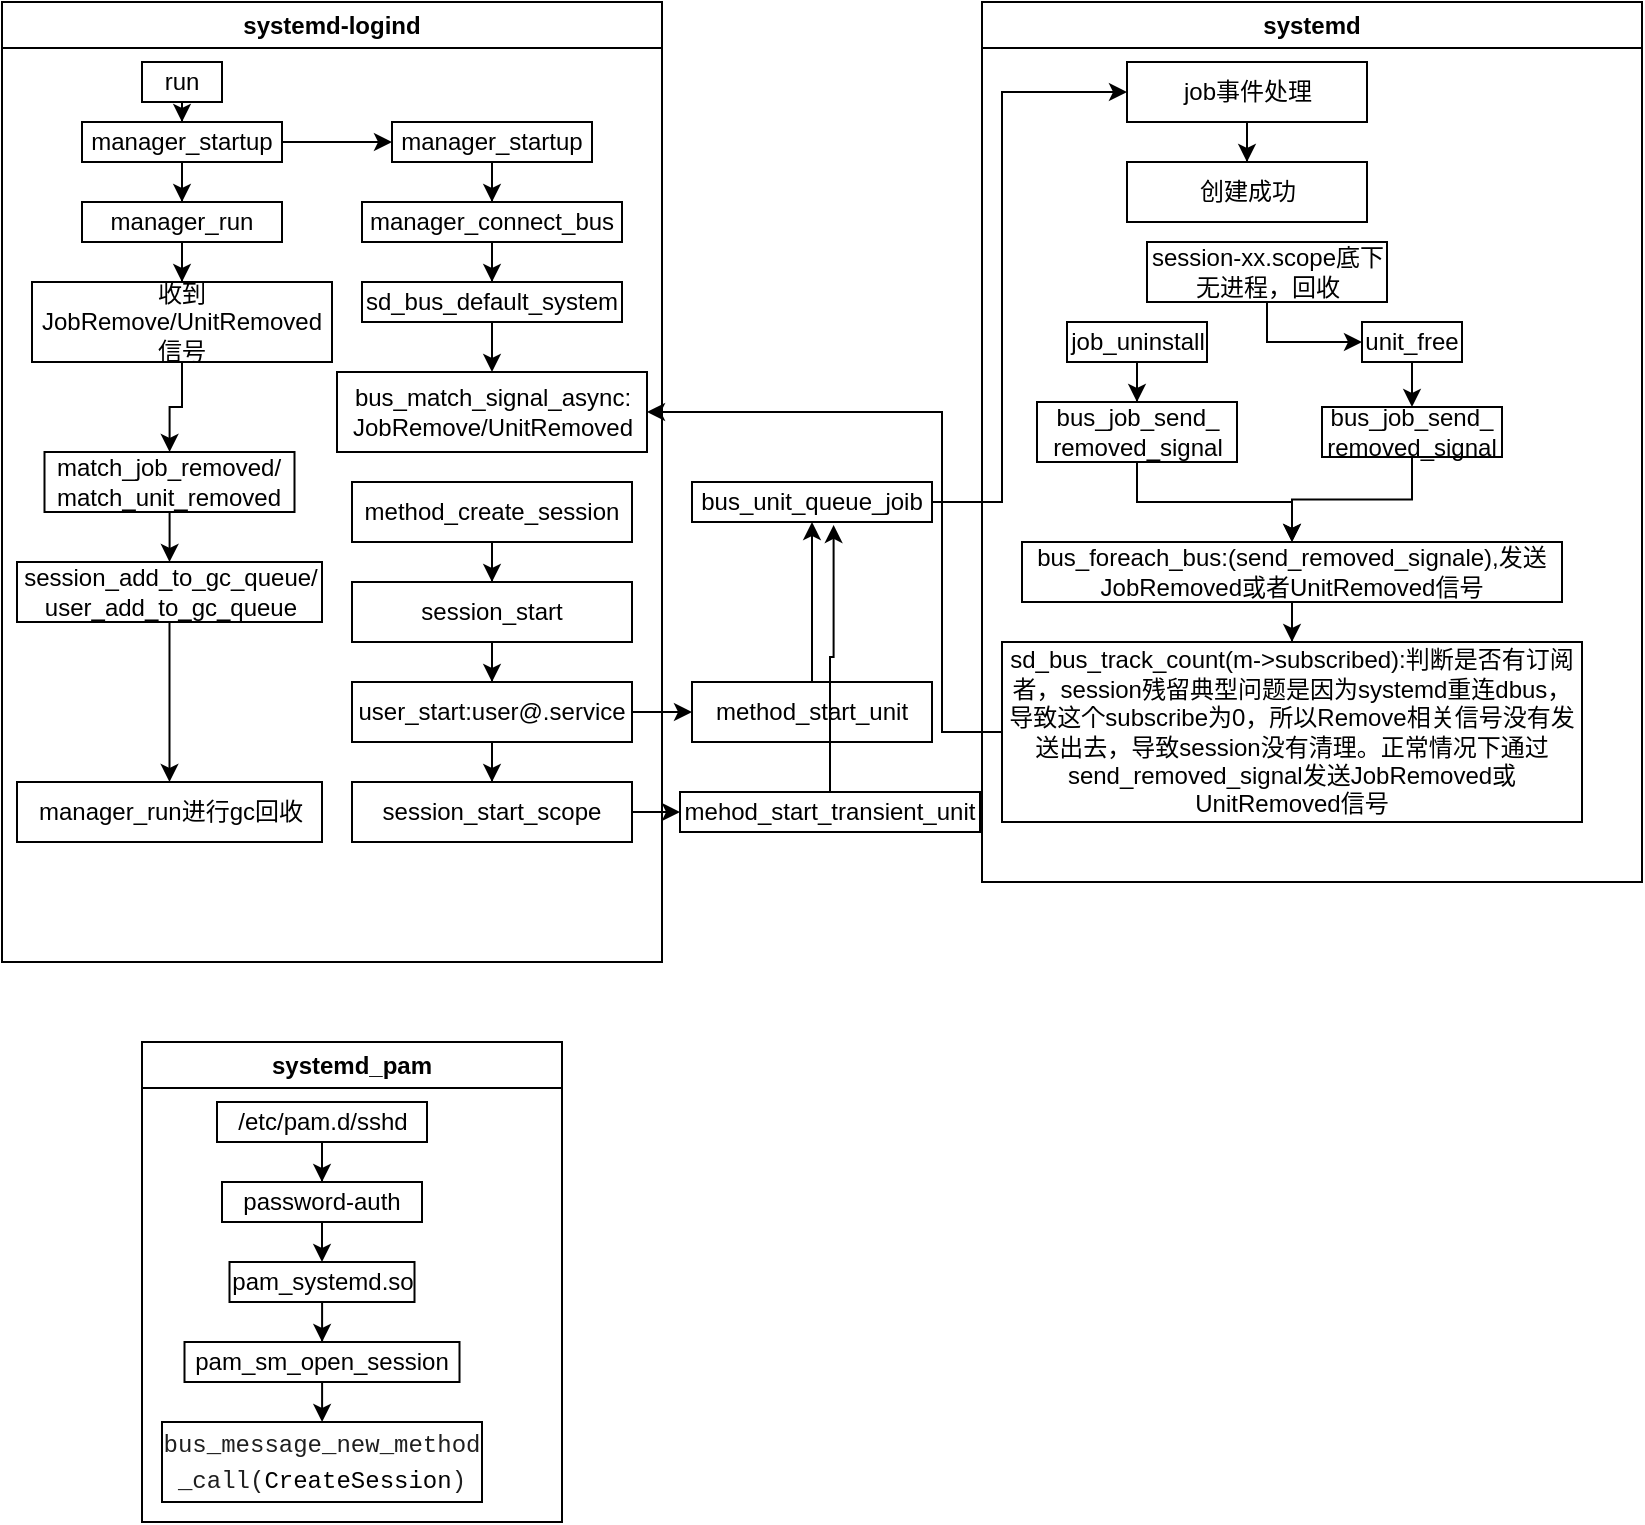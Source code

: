 <mxfile version="21.6.8" type="device">
  <diagram name="第 1 页" id="4botKnZPZgRAJB4ThrQ-">
    <mxGraphModel dx="1035" dy="732" grid="1" gridSize="10" guides="1" tooltips="1" connect="1" arrows="1" fold="1" page="1" pageScale="1" pageWidth="827" pageHeight="1169" math="0" shadow="0">
      <root>
        <mxCell id="0" />
        <mxCell id="1" parent="0" />
        <mxCell id="ff8AUM6FAH6PXLrO94gb-1" value="systemd-logind" style="swimlane;whiteSpace=wrap;html=1;" vertex="1" parent="1">
          <mxGeometry y="20" width="330" height="480" as="geometry" />
        </mxCell>
        <mxCell id="ff8AUM6FAH6PXLrO94gb-5" value="" style="edgeStyle=orthogonalEdgeStyle;rounded=0;orthogonalLoop=1;jettySize=auto;html=1;" edge="1" parent="ff8AUM6FAH6PXLrO94gb-1" source="ff8AUM6FAH6PXLrO94gb-3" target="ff8AUM6FAH6PXLrO94gb-4">
          <mxGeometry relative="1" as="geometry" />
        </mxCell>
        <mxCell id="ff8AUM6FAH6PXLrO94gb-3" value="run" style="rounded=0;whiteSpace=wrap;html=1;" vertex="1" parent="ff8AUM6FAH6PXLrO94gb-1">
          <mxGeometry x="70" y="30" width="40" height="20" as="geometry" />
        </mxCell>
        <mxCell id="ff8AUM6FAH6PXLrO94gb-7" value="" style="edgeStyle=orthogonalEdgeStyle;rounded=0;orthogonalLoop=1;jettySize=auto;html=1;" edge="1" parent="ff8AUM6FAH6PXLrO94gb-1" source="ff8AUM6FAH6PXLrO94gb-4" target="ff8AUM6FAH6PXLrO94gb-6">
          <mxGeometry relative="1" as="geometry" />
        </mxCell>
        <mxCell id="ff8AUM6FAH6PXLrO94gb-9" value="" style="edgeStyle=orthogonalEdgeStyle;rounded=0;orthogonalLoop=1;jettySize=auto;html=1;" edge="1" parent="ff8AUM6FAH6PXLrO94gb-1" source="ff8AUM6FAH6PXLrO94gb-4" target="ff8AUM6FAH6PXLrO94gb-8">
          <mxGeometry relative="1" as="geometry" />
        </mxCell>
        <mxCell id="ff8AUM6FAH6PXLrO94gb-4" value="manager_startup" style="rounded=0;whiteSpace=wrap;html=1;" vertex="1" parent="ff8AUM6FAH6PXLrO94gb-1">
          <mxGeometry x="40" y="60" width="100" height="20" as="geometry" />
        </mxCell>
        <mxCell id="ff8AUM6FAH6PXLrO94gb-81" value="" style="edgeStyle=orthogonalEdgeStyle;rounded=0;orthogonalLoop=1;jettySize=auto;html=1;" edge="1" parent="ff8AUM6FAH6PXLrO94gb-1" source="ff8AUM6FAH6PXLrO94gb-6" target="ff8AUM6FAH6PXLrO94gb-80">
          <mxGeometry relative="1" as="geometry" />
        </mxCell>
        <mxCell id="ff8AUM6FAH6PXLrO94gb-6" value="manager_run" style="rounded=0;whiteSpace=wrap;html=1;" vertex="1" parent="ff8AUM6FAH6PXLrO94gb-1">
          <mxGeometry x="40" y="100" width="100" height="20" as="geometry" />
        </mxCell>
        <mxCell id="ff8AUM6FAH6PXLrO94gb-11" value="" style="edgeStyle=orthogonalEdgeStyle;rounded=0;orthogonalLoop=1;jettySize=auto;html=1;" edge="1" parent="ff8AUM6FAH6PXLrO94gb-1" source="ff8AUM6FAH6PXLrO94gb-8" target="ff8AUM6FAH6PXLrO94gb-10">
          <mxGeometry relative="1" as="geometry" />
        </mxCell>
        <mxCell id="ff8AUM6FAH6PXLrO94gb-8" value="manager_startup" style="rounded=0;whiteSpace=wrap;html=1;" vertex="1" parent="ff8AUM6FAH6PXLrO94gb-1">
          <mxGeometry x="195" y="60" width="100" height="20" as="geometry" />
        </mxCell>
        <mxCell id="ff8AUM6FAH6PXLrO94gb-13" value="" style="edgeStyle=orthogonalEdgeStyle;rounded=0;orthogonalLoop=1;jettySize=auto;html=1;" edge="1" parent="ff8AUM6FAH6PXLrO94gb-1" source="ff8AUM6FAH6PXLrO94gb-10" target="ff8AUM6FAH6PXLrO94gb-12">
          <mxGeometry relative="1" as="geometry" />
        </mxCell>
        <mxCell id="ff8AUM6FAH6PXLrO94gb-10" value="manager_connect_bus" style="rounded=0;whiteSpace=wrap;html=1;" vertex="1" parent="ff8AUM6FAH6PXLrO94gb-1">
          <mxGeometry x="180" y="100" width="130" height="20" as="geometry" />
        </mxCell>
        <mxCell id="ff8AUM6FAH6PXLrO94gb-92" style="edgeStyle=orthogonalEdgeStyle;rounded=0;orthogonalLoop=1;jettySize=auto;html=1;entryX=0.5;entryY=0;entryDx=0;entryDy=0;" edge="1" parent="ff8AUM6FAH6PXLrO94gb-1" source="ff8AUM6FAH6PXLrO94gb-12" target="ff8AUM6FAH6PXLrO94gb-14">
          <mxGeometry relative="1" as="geometry" />
        </mxCell>
        <mxCell id="ff8AUM6FAH6PXLrO94gb-12" value="sd_bus_default_system" style="rounded=0;whiteSpace=wrap;html=1;" vertex="1" parent="ff8AUM6FAH6PXLrO94gb-1">
          <mxGeometry x="180" y="140" width="130" height="20" as="geometry" />
        </mxCell>
        <mxCell id="ff8AUM6FAH6PXLrO94gb-14" value="bus_match_signal_async:&lt;br&gt;JobRemove/UnitRemoved" style="rounded=0;whiteSpace=wrap;html=1;" vertex="1" parent="ff8AUM6FAH6PXLrO94gb-1">
          <mxGeometry x="167.5" y="185" width="155" height="40" as="geometry" />
        </mxCell>
        <mxCell id="ff8AUM6FAH6PXLrO94gb-36" value="" style="edgeStyle=orthogonalEdgeStyle;rounded=0;orthogonalLoop=1;jettySize=auto;html=1;" edge="1" parent="ff8AUM6FAH6PXLrO94gb-1" source="ff8AUM6FAH6PXLrO94gb-34" target="ff8AUM6FAH6PXLrO94gb-35">
          <mxGeometry relative="1" as="geometry" />
        </mxCell>
        <mxCell id="ff8AUM6FAH6PXLrO94gb-34" value="method_create_session" style="rounded=0;whiteSpace=wrap;html=1;" vertex="1" parent="ff8AUM6FAH6PXLrO94gb-1">
          <mxGeometry x="175" y="240" width="140" height="30" as="geometry" />
        </mxCell>
        <mxCell id="ff8AUM6FAH6PXLrO94gb-40" style="edgeStyle=orthogonalEdgeStyle;rounded=0;orthogonalLoop=1;jettySize=auto;html=1;" edge="1" parent="ff8AUM6FAH6PXLrO94gb-1" source="ff8AUM6FAH6PXLrO94gb-35" target="ff8AUM6FAH6PXLrO94gb-38">
          <mxGeometry relative="1" as="geometry" />
        </mxCell>
        <mxCell id="ff8AUM6FAH6PXLrO94gb-35" value="session_start" style="rounded=0;whiteSpace=wrap;html=1;" vertex="1" parent="ff8AUM6FAH6PXLrO94gb-1">
          <mxGeometry x="175" y="290" width="140" height="30" as="geometry" />
        </mxCell>
        <mxCell id="ff8AUM6FAH6PXLrO94gb-42" value="" style="edgeStyle=orthogonalEdgeStyle;rounded=0;orthogonalLoop=1;jettySize=auto;html=1;" edge="1" parent="ff8AUM6FAH6PXLrO94gb-1" source="ff8AUM6FAH6PXLrO94gb-38" target="ff8AUM6FAH6PXLrO94gb-41">
          <mxGeometry relative="1" as="geometry" />
        </mxCell>
        <mxCell id="ff8AUM6FAH6PXLrO94gb-38" value="user_start:user@.service" style="rounded=0;whiteSpace=wrap;html=1;" vertex="1" parent="ff8AUM6FAH6PXLrO94gb-1">
          <mxGeometry x="175" y="340" width="140" height="30" as="geometry" />
        </mxCell>
        <mxCell id="ff8AUM6FAH6PXLrO94gb-41" value="session_start_scope" style="rounded=0;whiteSpace=wrap;html=1;" vertex="1" parent="ff8AUM6FAH6PXLrO94gb-1">
          <mxGeometry x="175" y="390" width="140" height="30" as="geometry" />
        </mxCell>
        <mxCell id="ff8AUM6FAH6PXLrO94gb-83" value="" style="edgeStyle=orthogonalEdgeStyle;rounded=0;orthogonalLoop=1;jettySize=auto;html=1;" edge="1" parent="ff8AUM6FAH6PXLrO94gb-1" source="ff8AUM6FAH6PXLrO94gb-80" target="ff8AUM6FAH6PXLrO94gb-82">
          <mxGeometry relative="1" as="geometry" />
        </mxCell>
        <mxCell id="ff8AUM6FAH6PXLrO94gb-80" value="收到JobRemove/UnitRemoved信号" style="rounded=0;whiteSpace=wrap;html=1;" vertex="1" parent="ff8AUM6FAH6PXLrO94gb-1">
          <mxGeometry x="15" y="140" width="150" height="40" as="geometry" />
        </mxCell>
        <mxCell id="ff8AUM6FAH6PXLrO94gb-85" value="" style="edgeStyle=orthogonalEdgeStyle;rounded=0;orthogonalLoop=1;jettySize=auto;html=1;" edge="1" parent="ff8AUM6FAH6PXLrO94gb-1" source="ff8AUM6FAH6PXLrO94gb-82" target="ff8AUM6FAH6PXLrO94gb-84">
          <mxGeometry relative="1" as="geometry" />
        </mxCell>
        <mxCell id="ff8AUM6FAH6PXLrO94gb-82" value="match_job_removed/&lt;br&gt;match_unit_removed" style="rounded=0;whiteSpace=wrap;html=1;" vertex="1" parent="ff8AUM6FAH6PXLrO94gb-1">
          <mxGeometry x="21.25" y="225" width="125" height="30" as="geometry" />
        </mxCell>
        <mxCell id="ff8AUM6FAH6PXLrO94gb-87" value="" style="edgeStyle=orthogonalEdgeStyle;rounded=0;orthogonalLoop=1;jettySize=auto;html=1;" edge="1" parent="ff8AUM6FAH6PXLrO94gb-1" source="ff8AUM6FAH6PXLrO94gb-84" target="ff8AUM6FAH6PXLrO94gb-86">
          <mxGeometry relative="1" as="geometry" />
        </mxCell>
        <mxCell id="ff8AUM6FAH6PXLrO94gb-84" value="session_add_to_gc_queue/&lt;br&gt;user_add_to_gc_queue" style="rounded=0;whiteSpace=wrap;html=1;" vertex="1" parent="ff8AUM6FAH6PXLrO94gb-1">
          <mxGeometry x="7.5" y="280" width="152.5" height="30" as="geometry" />
        </mxCell>
        <mxCell id="ff8AUM6FAH6PXLrO94gb-86" value="manager_run进行gc回收" style="rounded=0;whiteSpace=wrap;html=1;" vertex="1" parent="ff8AUM6FAH6PXLrO94gb-1">
          <mxGeometry x="7.5" y="390" width="152.5" height="30" as="geometry" />
        </mxCell>
        <mxCell id="ff8AUM6FAH6PXLrO94gb-2" value="systemd" style="swimlane;whiteSpace=wrap;html=1;" vertex="1" parent="1">
          <mxGeometry x="490" y="20" width="330" height="440" as="geometry" />
        </mxCell>
        <mxCell id="ff8AUM6FAH6PXLrO94gb-60" value="" style="edgeStyle=orthogonalEdgeStyle;rounded=0;orthogonalLoop=1;jettySize=auto;html=1;" edge="1" parent="ff8AUM6FAH6PXLrO94gb-2" source="ff8AUM6FAH6PXLrO94gb-57" target="ff8AUM6FAH6PXLrO94gb-59">
          <mxGeometry relative="1" as="geometry" />
        </mxCell>
        <mxCell id="ff8AUM6FAH6PXLrO94gb-57" value="job事件处理" style="rounded=0;whiteSpace=wrap;html=1;" vertex="1" parent="ff8AUM6FAH6PXLrO94gb-2">
          <mxGeometry x="72.5" y="30" width="120" height="30" as="geometry" />
        </mxCell>
        <mxCell id="ff8AUM6FAH6PXLrO94gb-59" value="创建成功" style="rounded=0;whiteSpace=wrap;html=1;" vertex="1" parent="ff8AUM6FAH6PXLrO94gb-2">
          <mxGeometry x="72.5" y="80" width="120" height="30" as="geometry" />
        </mxCell>
        <mxCell id="ff8AUM6FAH6PXLrO94gb-64" value="" style="edgeStyle=orthogonalEdgeStyle;rounded=0;orthogonalLoop=1;jettySize=auto;html=1;" edge="1" parent="ff8AUM6FAH6PXLrO94gb-2" source="ff8AUM6FAH6PXLrO94gb-61" target="ff8AUM6FAH6PXLrO94gb-63">
          <mxGeometry relative="1" as="geometry" />
        </mxCell>
        <mxCell id="ff8AUM6FAH6PXLrO94gb-61" value="job_uninstall" style="rounded=0;whiteSpace=wrap;html=1;" vertex="1" parent="ff8AUM6FAH6PXLrO94gb-2">
          <mxGeometry x="42.5" y="160" width="70" height="20" as="geometry" />
        </mxCell>
        <mxCell id="ff8AUM6FAH6PXLrO94gb-66" value="" style="edgeStyle=orthogonalEdgeStyle;rounded=0;orthogonalLoop=1;jettySize=auto;html=1;" edge="1" parent="ff8AUM6FAH6PXLrO94gb-2" source="ff8AUM6FAH6PXLrO94gb-62" target="ff8AUM6FAH6PXLrO94gb-65">
          <mxGeometry relative="1" as="geometry" />
        </mxCell>
        <mxCell id="ff8AUM6FAH6PXLrO94gb-62" value="unit_free" style="rounded=0;whiteSpace=wrap;html=1;" vertex="1" parent="ff8AUM6FAH6PXLrO94gb-2">
          <mxGeometry x="190" y="160" width="50" height="20" as="geometry" />
        </mxCell>
        <mxCell id="ff8AUM6FAH6PXLrO94gb-68" value="" style="edgeStyle=orthogonalEdgeStyle;rounded=0;orthogonalLoop=1;jettySize=auto;html=1;" edge="1" parent="ff8AUM6FAH6PXLrO94gb-2" source="ff8AUM6FAH6PXLrO94gb-63" target="ff8AUM6FAH6PXLrO94gb-67">
          <mxGeometry relative="1" as="geometry" />
        </mxCell>
        <mxCell id="ff8AUM6FAH6PXLrO94gb-63" value="bus_job_send_&lt;br&gt;removed_signal" style="rounded=0;whiteSpace=wrap;html=1;" vertex="1" parent="ff8AUM6FAH6PXLrO94gb-2">
          <mxGeometry x="27.5" y="200" width="100" height="30" as="geometry" />
        </mxCell>
        <mxCell id="ff8AUM6FAH6PXLrO94gb-75" style="edgeStyle=orthogonalEdgeStyle;rounded=0;orthogonalLoop=1;jettySize=auto;html=1;entryX=0.5;entryY=0;entryDx=0;entryDy=0;" edge="1" parent="ff8AUM6FAH6PXLrO94gb-2" source="ff8AUM6FAH6PXLrO94gb-65" target="ff8AUM6FAH6PXLrO94gb-67">
          <mxGeometry relative="1" as="geometry" />
        </mxCell>
        <mxCell id="ff8AUM6FAH6PXLrO94gb-65" value="bus_job_send_&lt;br&gt;removed_signal" style="rounded=0;whiteSpace=wrap;html=1;" vertex="1" parent="ff8AUM6FAH6PXLrO94gb-2">
          <mxGeometry x="170" y="202.5" width="90" height="25" as="geometry" />
        </mxCell>
        <mxCell id="ff8AUM6FAH6PXLrO94gb-71" value="" style="edgeStyle=orthogonalEdgeStyle;rounded=0;orthogonalLoop=1;jettySize=auto;html=1;" edge="1" parent="ff8AUM6FAH6PXLrO94gb-2" source="ff8AUM6FAH6PXLrO94gb-67" target="ff8AUM6FAH6PXLrO94gb-70">
          <mxGeometry relative="1" as="geometry" />
        </mxCell>
        <mxCell id="ff8AUM6FAH6PXLrO94gb-67" value="bus_foreach_bus:(send_removed_signale),发送JobRemoved或者UnitRemoved信号" style="rounded=0;whiteSpace=wrap;html=1;" vertex="1" parent="ff8AUM6FAH6PXLrO94gb-2">
          <mxGeometry x="20" y="270" width="270" height="30" as="geometry" />
        </mxCell>
        <mxCell id="ff8AUM6FAH6PXLrO94gb-70" value="sd_bus_track_count(m-&amp;gt;subscribed):判断是否有订阅者，session残留典型问题是因为systemd重连dbus，导致这个subscribe为0，所以Remove相关信号没有发送出去，导致session没有清理。正常情况下通过send_removed_signal发送JobRemoved或UnitRemoved信号" style="rounded=0;whiteSpace=wrap;html=1;" vertex="1" parent="ff8AUM6FAH6PXLrO94gb-2">
          <mxGeometry x="10" y="320" width="290" height="90" as="geometry" />
        </mxCell>
        <mxCell id="ff8AUM6FAH6PXLrO94gb-78" style="edgeStyle=orthogonalEdgeStyle;rounded=0;orthogonalLoop=1;jettySize=auto;html=1;entryX=0;entryY=0.5;entryDx=0;entryDy=0;" edge="1" parent="ff8AUM6FAH6PXLrO94gb-2" source="ff8AUM6FAH6PXLrO94gb-76" target="ff8AUM6FAH6PXLrO94gb-62">
          <mxGeometry relative="1" as="geometry" />
        </mxCell>
        <mxCell id="ff8AUM6FAH6PXLrO94gb-76" value="session-xx.scope底下无进程，回收" style="rounded=0;whiteSpace=wrap;html=1;" vertex="1" parent="ff8AUM6FAH6PXLrO94gb-2">
          <mxGeometry x="82.5" y="120" width="120" height="30" as="geometry" />
        </mxCell>
        <mxCell id="ff8AUM6FAH6PXLrO94gb-16" value="systemd_pam" style="swimlane;whiteSpace=wrap;html=1;" vertex="1" parent="1">
          <mxGeometry x="70" y="540" width="210" height="240" as="geometry" />
        </mxCell>
        <mxCell id="ff8AUM6FAH6PXLrO94gb-29" value="" style="edgeStyle=orthogonalEdgeStyle;rounded=0;orthogonalLoop=1;jettySize=auto;html=1;" edge="1" parent="ff8AUM6FAH6PXLrO94gb-16" source="ff8AUM6FAH6PXLrO94gb-18" target="ff8AUM6FAH6PXLrO94gb-28">
          <mxGeometry relative="1" as="geometry" />
        </mxCell>
        <mxCell id="ff8AUM6FAH6PXLrO94gb-18" value="pam_systemd.so" style="rounded=0;whiteSpace=wrap;html=1;" vertex="1" parent="ff8AUM6FAH6PXLrO94gb-16">
          <mxGeometry x="43.75" y="110" width="92.5" height="20" as="geometry" />
        </mxCell>
        <mxCell id="ff8AUM6FAH6PXLrO94gb-26" style="edgeStyle=orthogonalEdgeStyle;rounded=0;orthogonalLoop=1;jettySize=auto;html=1;entryX=0.5;entryY=0;entryDx=0;entryDy=0;" edge="1" parent="ff8AUM6FAH6PXLrO94gb-16" source="ff8AUM6FAH6PXLrO94gb-19" target="ff8AUM6FAH6PXLrO94gb-22">
          <mxGeometry relative="1" as="geometry" />
        </mxCell>
        <mxCell id="ff8AUM6FAH6PXLrO94gb-19" value="/etc/pam.d/sshd" style="rounded=0;whiteSpace=wrap;html=1;" vertex="1" parent="ff8AUM6FAH6PXLrO94gb-16">
          <mxGeometry x="37.5" y="30" width="105" height="20" as="geometry" />
        </mxCell>
        <mxCell id="ff8AUM6FAH6PXLrO94gb-27" value="" style="edgeStyle=orthogonalEdgeStyle;rounded=0;orthogonalLoop=1;jettySize=auto;html=1;" edge="1" parent="ff8AUM6FAH6PXLrO94gb-16" source="ff8AUM6FAH6PXLrO94gb-22" target="ff8AUM6FAH6PXLrO94gb-18">
          <mxGeometry relative="1" as="geometry" />
        </mxCell>
        <mxCell id="ff8AUM6FAH6PXLrO94gb-22" value="password-auth" style="rounded=0;whiteSpace=wrap;html=1;" vertex="1" parent="ff8AUM6FAH6PXLrO94gb-16">
          <mxGeometry x="40" y="70" width="100" height="20" as="geometry" />
        </mxCell>
        <mxCell id="ff8AUM6FAH6PXLrO94gb-31" value="" style="edgeStyle=orthogonalEdgeStyle;rounded=0;orthogonalLoop=1;jettySize=auto;html=1;" edge="1" parent="ff8AUM6FAH6PXLrO94gb-16" source="ff8AUM6FAH6PXLrO94gb-28" target="ff8AUM6FAH6PXLrO94gb-30">
          <mxGeometry relative="1" as="geometry" />
        </mxCell>
        <mxCell id="ff8AUM6FAH6PXLrO94gb-28" value="pam_sm_open_session" style="rounded=0;whiteSpace=wrap;html=1;" vertex="1" parent="ff8AUM6FAH6PXLrO94gb-16">
          <mxGeometry x="21.25" y="150" width="137.5" height="20" as="geometry" />
        </mxCell>
        <mxCell id="ff8AUM6FAH6PXLrO94gb-30" value="&lt;div style=&quot;font-family: Menlo, Monaco, &amp;quot;Courier New&amp;quot;, monospace; line-height: 18px;&quot;&gt;&lt;font color=&quot;#1f1f1f&quot;&gt;bus_message_new&lt;/font&gt;&lt;font style=&quot;background-color: initial;&quot; color=&quot;#1f1f1f&quot;&gt;_method&lt;/font&gt;&lt;/div&gt;&lt;div style=&quot;font-family: Menlo, Monaco, &amp;quot;Courier New&amp;quot;, monospace; line-height: 18px;&quot;&gt;&lt;font style=&quot;background-color: initial;&quot; color=&quot;#1f1f1f&quot;&gt;_call(&lt;/font&gt;&lt;span style=&quot;background-color: initial;&quot;&gt;CreateSession&lt;/span&gt;&lt;span style=&quot;background-color: initial; color: rgb(31, 31, 31);&quot;&gt;)&lt;/span&gt;&lt;/div&gt;" style="rounded=0;whiteSpace=wrap;html=1;" vertex="1" parent="ff8AUM6FAH6PXLrO94gb-16">
          <mxGeometry x="10" y="190" width="160" height="40" as="geometry" />
        </mxCell>
        <mxCell id="ff8AUM6FAH6PXLrO94gb-54" value="" style="edgeStyle=orthogonalEdgeStyle;rounded=0;orthogonalLoop=1;jettySize=auto;html=1;" edge="1" parent="1" source="ff8AUM6FAH6PXLrO94gb-44" target="ff8AUM6FAH6PXLrO94gb-53">
          <mxGeometry relative="1" as="geometry" />
        </mxCell>
        <mxCell id="ff8AUM6FAH6PXLrO94gb-44" value="method_start_unit" style="rounded=0;whiteSpace=wrap;html=1;" vertex="1" parent="1">
          <mxGeometry x="345" y="360" width="120" height="30" as="geometry" />
        </mxCell>
        <mxCell id="ff8AUM6FAH6PXLrO94gb-56" style="edgeStyle=orthogonalEdgeStyle;rounded=0;orthogonalLoop=1;jettySize=auto;html=1;entryX=0.59;entryY=1.074;entryDx=0;entryDy=0;entryPerimeter=0;" edge="1" parent="1" source="ff8AUM6FAH6PXLrO94gb-48" target="ff8AUM6FAH6PXLrO94gb-53">
          <mxGeometry relative="1" as="geometry" />
        </mxCell>
        <mxCell id="ff8AUM6FAH6PXLrO94gb-48" value="mehod_start_transient_unit" style="rounded=0;whiteSpace=wrap;html=1;" vertex="1" parent="1">
          <mxGeometry x="339" y="415" width="150" height="20" as="geometry" />
        </mxCell>
        <mxCell id="ff8AUM6FAH6PXLrO94gb-50" value="" style="edgeStyle=orthogonalEdgeStyle;rounded=0;orthogonalLoop=1;jettySize=auto;html=1;entryX=0;entryY=0.5;entryDx=0;entryDy=0;" edge="1" parent="1" source="ff8AUM6FAH6PXLrO94gb-38" target="ff8AUM6FAH6PXLrO94gb-44">
          <mxGeometry relative="1" as="geometry">
            <mxPoint x="360" y="375" as="targetPoint" />
          </mxGeometry>
        </mxCell>
        <mxCell id="ff8AUM6FAH6PXLrO94gb-51" style="edgeStyle=orthogonalEdgeStyle;rounded=0;orthogonalLoop=1;jettySize=auto;html=1;exitX=0.5;exitY=1;exitDx=0;exitDy=0;" edge="1" parent="1" source="ff8AUM6FAH6PXLrO94gb-44" target="ff8AUM6FAH6PXLrO94gb-44">
          <mxGeometry relative="1" as="geometry" />
        </mxCell>
        <mxCell id="ff8AUM6FAH6PXLrO94gb-69" style="edgeStyle=orthogonalEdgeStyle;rounded=0;orthogonalLoop=1;jettySize=auto;html=1;entryX=0;entryY=0.5;entryDx=0;entryDy=0;" edge="1" parent="1" source="ff8AUM6FAH6PXLrO94gb-53" target="ff8AUM6FAH6PXLrO94gb-57">
          <mxGeometry relative="1" as="geometry">
            <Array as="points">
              <mxPoint x="500" y="270" />
              <mxPoint x="500" y="65" />
            </Array>
          </mxGeometry>
        </mxCell>
        <mxCell id="ff8AUM6FAH6PXLrO94gb-53" value="bus_unit_queue_joib" style="rounded=0;whiteSpace=wrap;html=1;" vertex="1" parent="1">
          <mxGeometry x="345" y="260" width="120" height="20" as="geometry" />
        </mxCell>
        <mxCell id="ff8AUM6FAH6PXLrO94gb-89" style="edgeStyle=orthogonalEdgeStyle;rounded=0;orthogonalLoop=1;jettySize=auto;html=1;entryX=0;entryY=0.5;entryDx=0;entryDy=0;" edge="1" parent="1" source="ff8AUM6FAH6PXLrO94gb-41" target="ff8AUM6FAH6PXLrO94gb-48">
          <mxGeometry relative="1" as="geometry" />
        </mxCell>
        <mxCell id="ff8AUM6FAH6PXLrO94gb-93" style="edgeStyle=orthogonalEdgeStyle;rounded=0;orthogonalLoop=1;jettySize=auto;html=1;entryX=1;entryY=0.5;entryDx=0;entryDy=0;" edge="1" parent="1" source="ff8AUM6FAH6PXLrO94gb-70" target="ff8AUM6FAH6PXLrO94gb-14">
          <mxGeometry relative="1" as="geometry">
            <Array as="points">
              <mxPoint x="470" y="385" />
              <mxPoint x="470" y="225" />
            </Array>
          </mxGeometry>
        </mxCell>
      </root>
    </mxGraphModel>
  </diagram>
</mxfile>
